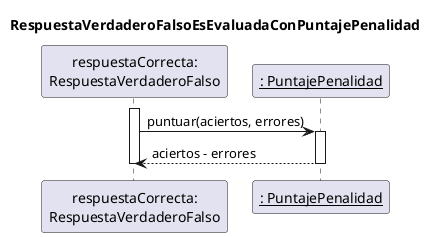 @startuml
skinparam classAttributeIconSize 0

title RespuestaVerdaderoFalsoEsEvaluadaConPuntajePenalidad

participant "respuestaCorrecta:\nRespuestaVerdaderoFalso" as respuesta
participant "__: PuntajePenalidad__" as puntaje

activate respuesta
    respuesta -> puntaje: puntuar(aciertos, errores)
    activate puntaje
        puntaje --> respuesta: aciertos - errores
    deactivate puntaje
deactivate respuesta


@enduml